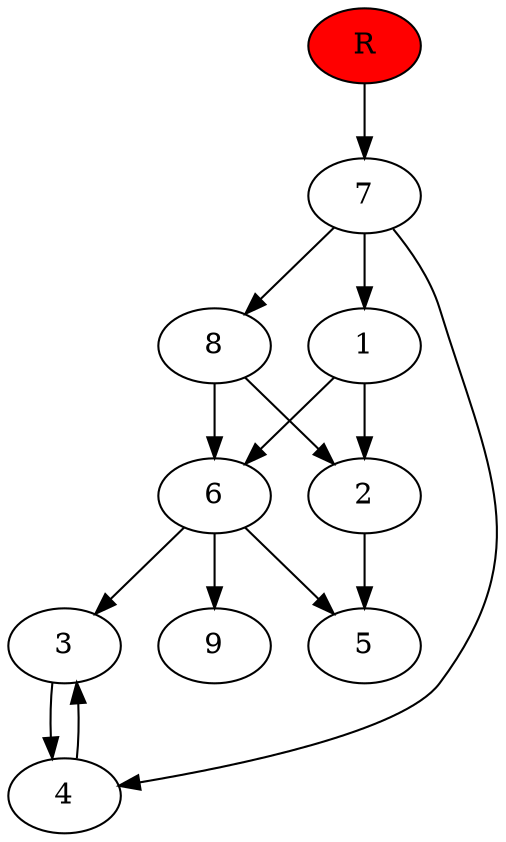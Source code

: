 digraph prb26574 {
	1
	2
	3
	4
	5
	6
	7
	8
	R [fillcolor="#ff0000" style=filled]
	1 -> 2
	1 -> 6
	2 -> 5
	3 -> 4
	4 -> 3
	6 -> 3
	6 -> 5
	6 -> 9
	7 -> 1
	7 -> 4
	7 -> 8
	8 -> 2
	8 -> 6
	R -> 7
}
